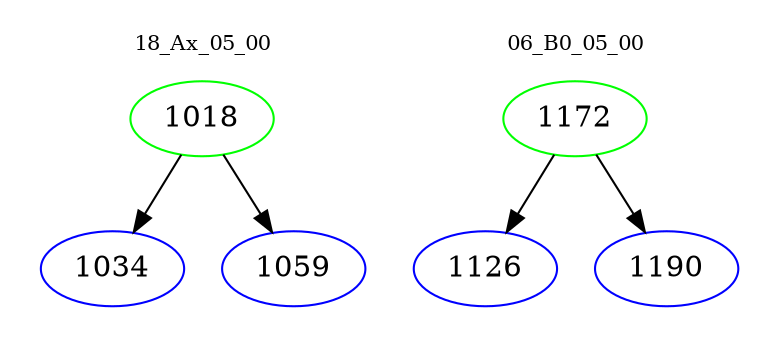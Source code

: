 digraph{
subgraph cluster_0 {
color = white
label = "18_Ax_05_00";
fontsize=10;
T0_1018 [label="1018", color="green"]
T0_1018 -> T0_1034 [color="black"]
T0_1034 [label="1034", color="blue"]
T0_1018 -> T0_1059 [color="black"]
T0_1059 [label="1059", color="blue"]
}
subgraph cluster_1 {
color = white
label = "06_B0_05_00";
fontsize=10;
T1_1172 [label="1172", color="green"]
T1_1172 -> T1_1126 [color="black"]
T1_1126 [label="1126", color="blue"]
T1_1172 -> T1_1190 [color="black"]
T1_1190 [label="1190", color="blue"]
}
}
